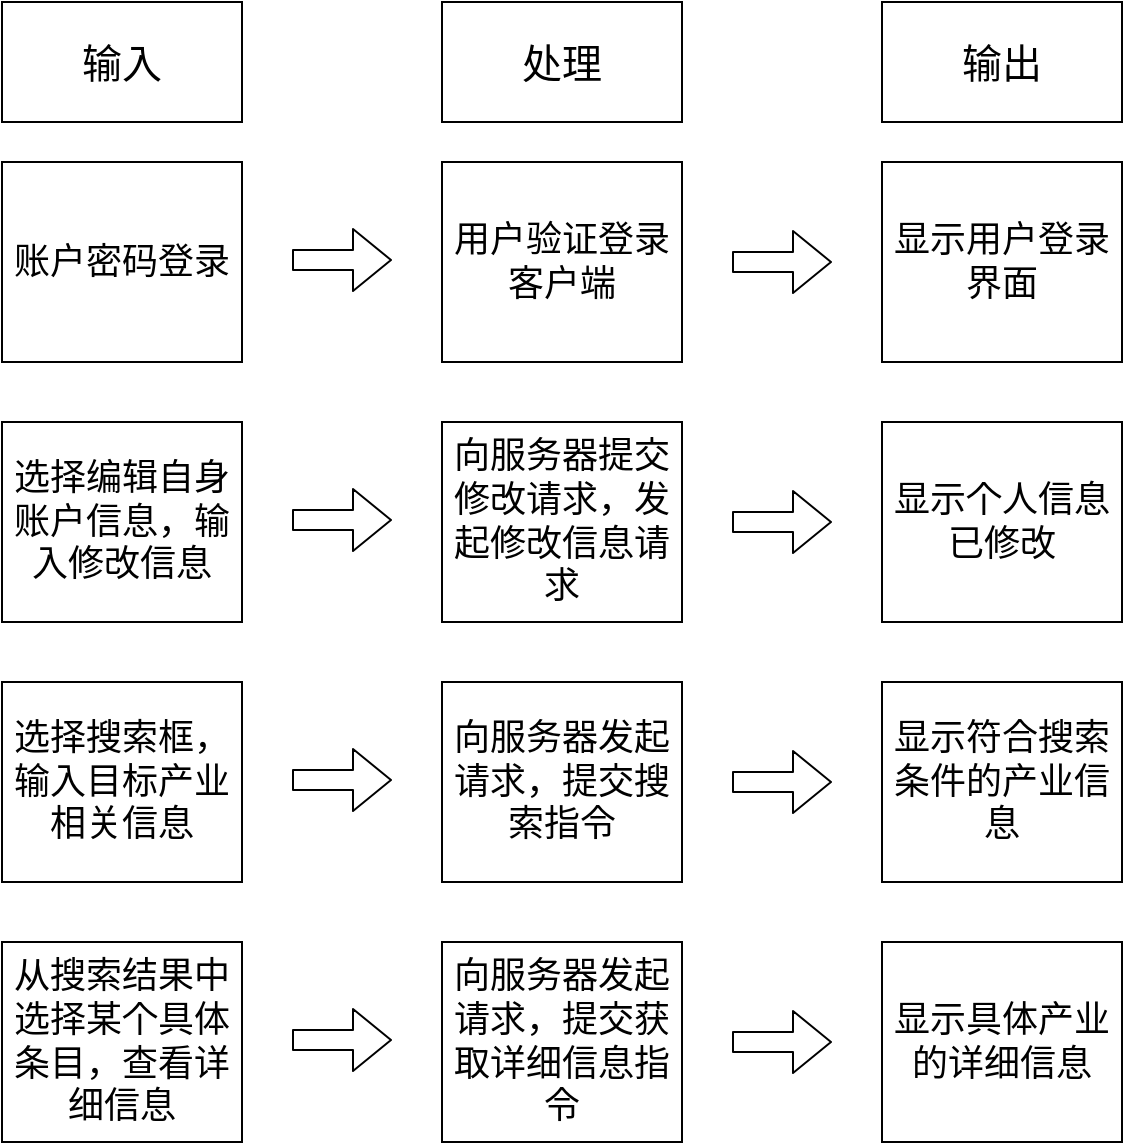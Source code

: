<mxfile pages="1">
    <diagram id="aaj7mL1S4IDT17MkTl8F" name="第 1 页">
        <mxGraphModel dx="1374" dy="790" grid="1" gridSize="10" guides="1" tooltips="1" connect="1" arrows="1" fold="1" page="1" pageScale="1" pageWidth="3300" pageHeight="4681" math="0" shadow="0">
            <root>
                <mxCell id="0"/>
                <mxCell id="1" parent="0"/>
                <mxCell id="65" value="&lt;font style=&quot;font-size: 20px&quot;&gt;输入&lt;/font&gt;" style="rounded=0;whiteSpace=wrap;html=1;" parent="1" vertex="1">
                    <mxGeometry x="470" y="195" width="120" height="60" as="geometry"/>
                </mxCell>
                <mxCell id="66" value="&lt;font style=&quot;font-size: 20px&quot;&gt;处理&lt;/font&gt;" style="rounded=0;whiteSpace=wrap;html=1;" parent="1" vertex="1">
                    <mxGeometry x="690" y="195" width="120" height="60" as="geometry"/>
                </mxCell>
                <mxCell id="67" value="&lt;span style=&quot;font-size: 20px&quot;&gt;输出&lt;/span&gt;" style="rounded=0;whiteSpace=wrap;html=1;" parent="1" vertex="1">
                    <mxGeometry x="910" y="195" width="120" height="60" as="geometry"/>
                </mxCell>
                <mxCell id="68" value="&lt;font style=&quot;font-size: 18px&quot;&gt;账户密码登录&lt;/font&gt;" style="rounded=0;whiteSpace=wrap;html=1;" parent="1" vertex="1">
                    <mxGeometry x="470" y="275" width="120" height="100" as="geometry"/>
                </mxCell>
                <mxCell id="69" value="&lt;font style=&quot;font-size: 18px&quot;&gt;用户验证登录客户端&lt;/font&gt;" style="rounded=0;whiteSpace=wrap;html=1;fontStyle=0" parent="1" vertex="1">
                    <mxGeometry x="690" y="275" width="120" height="100" as="geometry"/>
                </mxCell>
                <mxCell id="70" value="&lt;font style=&quot;font-size: 18px&quot;&gt;显示用户登录界面&lt;/font&gt;" style="rounded=0;whiteSpace=wrap;html=1;fontStyle=0" parent="1" vertex="1">
                    <mxGeometry x="910" y="275" width="120" height="100" as="geometry"/>
                </mxCell>
                <mxCell id="71" value="" style="shape=flexArrow;endArrow=classic;html=1;" parent="1" edge="1">
                    <mxGeometry width="50" height="50" relative="1" as="geometry">
                        <mxPoint x="615" y="324" as="sourcePoint"/>
                        <mxPoint x="665" y="324" as="targetPoint"/>
                    </mxGeometry>
                </mxCell>
                <mxCell id="72" value="" style="shape=flexArrow;endArrow=classic;html=1;" parent="1" edge="1">
                    <mxGeometry width="50" height="50" relative="1" as="geometry">
                        <mxPoint x="835" y="325" as="sourcePoint"/>
                        <mxPoint x="885" y="325" as="targetPoint"/>
                    </mxGeometry>
                </mxCell>
                <mxCell id="73" value="选择编辑自身账户信息，输入修改信息" style="rounded=0;whiteSpace=wrap;html=1;fontSize=18;fontStyle=0" parent="1" vertex="1">
                    <mxGeometry x="470" y="405" width="120" height="100" as="geometry"/>
                </mxCell>
                <mxCell id="74" value="向服务器提交修改请求，发起修改信息请求" style="rounded=0;whiteSpace=wrap;html=1;fontStyle=0;fontSize=18;" parent="1" vertex="1">
                    <mxGeometry x="690" y="405" width="120" height="100" as="geometry"/>
                </mxCell>
                <mxCell id="75" value="显示个人信息已修改" style="rounded=0;whiteSpace=wrap;html=1;fontStyle=0;fontSize=18;" parent="1" vertex="1">
                    <mxGeometry x="910" y="405" width="120" height="100" as="geometry"/>
                </mxCell>
                <mxCell id="76" value="" style="shape=flexArrow;endArrow=classic;html=1;fontSize=18;fontStyle=0" parent="1" edge="1">
                    <mxGeometry width="50" height="50" relative="1" as="geometry">
                        <mxPoint x="615" y="454" as="sourcePoint"/>
                        <mxPoint x="665" y="454" as="targetPoint"/>
                    </mxGeometry>
                </mxCell>
                <mxCell id="77" value="" style="shape=flexArrow;endArrow=classic;html=1;fontSize=18;fontStyle=0" parent="1" edge="1">
                    <mxGeometry width="50" height="50" relative="1" as="geometry">
                        <mxPoint x="835" y="455" as="sourcePoint"/>
                        <mxPoint x="885" y="455" as="targetPoint"/>
                    </mxGeometry>
                </mxCell>
                <mxCell id="78" value="选择搜索框，输入目标产业相关信息" style="rounded=0;whiteSpace=wrap;html=1;fontSize=18;fontStyle=0" parent="1" vertex="1">
                    <mxGeometry x="470" y="535" width="120" height="100" as="geometry"/>
                </mxCell>
                <mxCell id="79" value="向服务器发起请求，提交搜索指令" style="rounded=0;whiteSpace=wrap;html=1;fontStyle=0;fontSize=18;" parent="1" vertex="1">
                    <mxGeometry x="690" y="535" width="120" height="100" as="geometry"/>
                </mxCell>
                <mxCell id="80" value="显示符合搜索条件的产业信息" style="rounded=0;whiteSpace=wrap;html=1;fontStyle=0;fontSize=18;" parent="1" vertex="1">
                    <mxGeometry x="910" y="535" width="120" height="100" as="geometry"/>
                </mxCell>
                <mxCell id="81" value="" style="shape=flexArrow;endArrow=classic;html=1;fontSize=18;fontStyle=0" parent="1" edge="1">
                    <mxGeometry width="50" height="50" relative="1" as="geometry">
                        <mxPoint x="615" y="584" as="sourcePoint"/>
                        <mxPoint x="665" y="584" as="targetPoint"/>
                    </mxGeometry>
                </mxCell>
                <mxCell id="82" value="" style="shape=flexArrow;endArrow=classic;html=1;fontSize=18;fontStyle=0" parent="1" edge="1">
                    <mxGeometry width="50" height="50" relative="1" as="geometry">
                        <mxPoint x="835" y="585" as="sourcePoint"/>
                        <mxPoint x="885" y="585" as="targetPoint"/>
                    </mxGeometry>
                </mxCell>
                <mxCell id="83" value="从搜索结果中选择某个具体条目，查看详细信息" style="rounded=0;whiteSpace=wrap;html=1;fontSize=18;fontStyle=0" parent="1" vertex="1">
                    <mxGeometry x="470" y="665" width="120" height="100" as="geometry"/>
                </mxCell>
                <mxCell id="84" value="向服务器发起请求，提交获取详细信息指令" style="rounded=0;whiteSpace=wrap;html=1;fontStyle=0;fontSize=18;" parent="1" vertex="1">
                    <mxGeometry x="690" y="665" width="120" height="100" as="geometry"/>
                </mxCell>
                <mxCell id="85" value="&lt;span style=&quot;white-space: normal; font-size: 18px;&quot;&gt;显示具体产业的详细信息&lt;/span&gt;" style="rounded=0;whiteSpace=wrap;html=1;fontStyle=0;fontSize=18;" parent="1" vertex="1">
                    <mxGeometry x="910" y="665" width="120" height="100" as="geometry"/>
                </mxCell>
                <mxCell id="86" value="" style="shape=flexArrow;endArrow=classic;html=1;fontSize=18;fontStyle=0" parent="1" edge="1">
                    <mxGeometry width="50" height="50" relative="1" as="geometry">
                        <mxPoint x="615" y="714" as="sourcePoint"/>
                        <mxPoint x="665" y="714" as="targetPoint"/>
                    </mxGeometry>
                </mxCell>
                <mxCell id="87" value="" style="shape=flexArrow;endArrow=classic;html=1;fontSize=18;fontStyle=0" parent="1" edge="1">
                    <mxGeometry width="50" height="50" relative="1" as="geometry">
                        <mxPoint x="835" y="715" as="sourcePoint"/>
                        <mxPoint x="885" y="715" as="targetPoint"/>
                    </mxGeometry>
                </mxCell>
            </root>
        </mxGraphModel>
    </diagram>
</mxfile>